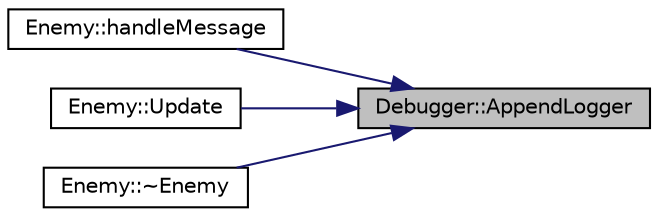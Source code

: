 digraph "Debugger::AppendLogger"
{
 // LATEX_PDF_SIZE
  edge [fontname="Helvetica",fontsize="10",labelfontname="Helvetica",labelfontsize="10"];
  node [fontname="Helvetica",fontsize="10",shape=record];
  rankdir="RL";
  Node1 [label="Debugger::AppendLogger",height=0.2,width=0.4,color="black", fillcolor="grey75", style="filled", fontcolor="black",tooltip="Appends a string to the log file with current time of the system and information where the append cam..."];
  Node1 -> Node2 [dir="back",color="midnightblue",fontsize="10",style="solid",fontname="Helvetica"];
  Node2 [label="Enemy::handleMessage",height=0.2,width=0.4,color="black", fillcolor="white", style="filled",URL="$class_enemy.html#a29c6447f08b6901ea48894a97b53262f",tooltip="allows the enemy to handle messages it receives from other entities"];
  Node1 -> Node3 [dir="back",color="midnightblue",fontsize="10",style="solid",fontname="Helvetica"];
  Node3 [label="Enemy::Update",height=0.2,width=0.4,color="black", fillcolor="white", style="filled",URL="$class_enemy.html#aaa82099578cf100fadda6c2d87c8e076",tooltip="Updates the game object with functionality."];
  Node1 -> Node4 [dir="back",color="midnightblue",fontsize="10",style="solid",fontname="Helvetica"];
  Node4 [label="Enemy::~Enemy",height=0.2,width=0.4,color="black", fillcolor="white", style="filled",URL="$class_enemy.html#ac0eec4755e28c02688065f9657150ac3",tooltip="destructor that deallocates resource upon deletion of enemy object"];
}
